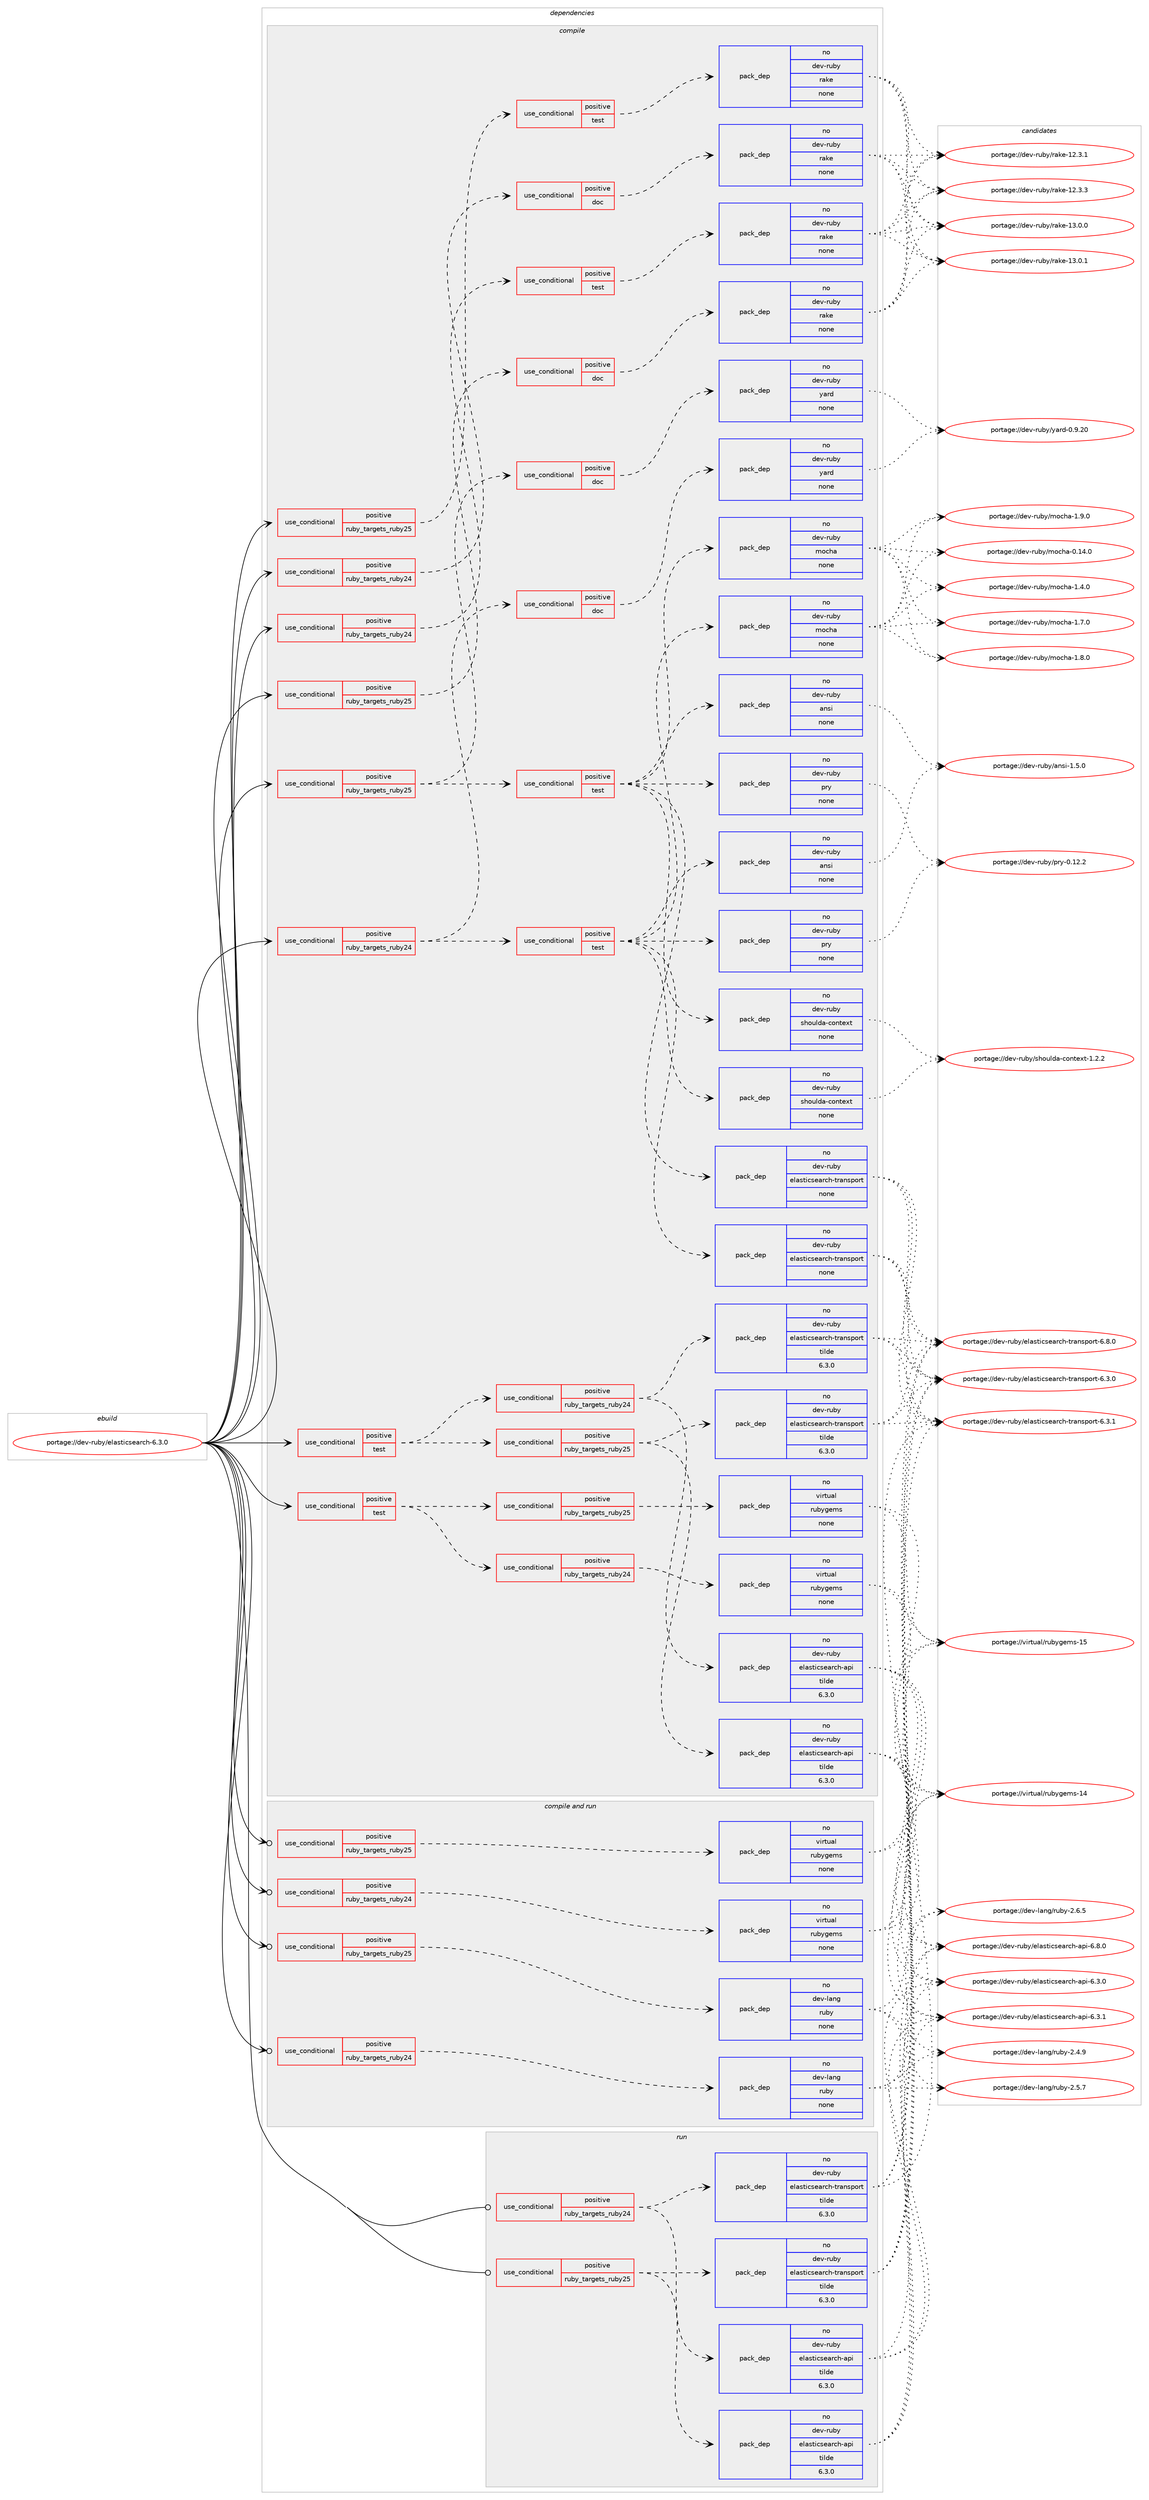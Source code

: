 digraph prolog {

# *************
# Graph options
# *************

newrank=true;
concentrate=true;
compound=true;
graph [rankdir=LR,fontname=Helvetica,fontsize=10,ranksep=1.5];#, ranksep=2.5, nodesep=0.2];
edge  [arrowhead=vee];
node  [fontname=Helvetica,fontsize=10];

# **********
# The ebuild
# **********

subgraph cluster_leftcol {
color=gray;
rank=same;
label=<<i>ebuild</i>>;
id [label="portage://dev-ruby/elasticsearch-6.3.0", color=red, width=4, href="../dev-ruby/elasticsearch-6.3.0.svg"];
}

# ****************
# The dependencies
# ****************

subgraph cluster_midcol {
color=gray;
label=<<i>dependencies</i>>;
subgraph cluster_compile {
fillcolor="#eeeeee";
style=filled;
label=<<i>compile</i>>;
subgraph cond51089 {
dependency218933 [label=<<TABLE BORDER="0" CELLBORDER="1" CELLSPACING="0" CELLPADDING="4"><TR><TD ROWSPAN="3" CELLPADDING="10">use_conditional</TD></TR><TR><TD>positive</TD></TR><TR><TD>ruby_targets_ruby24</TD></TR></TABLE>>, shape=none, color=red];
subgraph cond51090 {
dependency218934 [label=<<TABLE BORDER="0" CELLBORDER="1" CELLSPACING="0" CELLPADDING="4"><TR><TD ROWSPAN="3" CELLPADDING="10">use_conditional</TD></TR><TR><TD>positive</TD></TR><TR><TD>doc</TD></TR></TABLE>>, shape=none, color=red];
subgraph pack164363 {
dependency218935 [label=<<TABLE BORDER="0" CELLBORDER="1" CELLSPACING="0" CELLPADDING="4" WIDTH="220"><TR><TD ROWSPAN="6" CELLPADDING="30">pack_dep</TD></TR><TR><TD WIDTH="110">no</TD></TR><TR><TD>dev-ruby</TD></TR><TR><TD>rake</TD></TR><TR><TD>none</TD></TR><TR><TD></TD></TR></TABLE>>, shape=none, color=blue];
}
dependency218934:e -> dependency218935:w [weight=20,style="dashed",arrowhead="vee"];
}
dependency218933:e -> dependency218934:w [weight=20,style="dashed",arrowhead="vee"];
}
id:e -> dependency218933:w [weight=20,style="solid",arrowhead="vee"];
subgraph cond51091 {
dependency218936 [label=<<TABLE BORDER="0" CELLBORDER="1" CELLSPACING="0" CELLPADDING="4"><TR><TD ROWSPAN="3" CELLPADDING="10">use_conditional</TD></TR><TR><TD>positive</TD></TR><TR><TD>ruby_targets_ruby24</TD></TR></TABLE>>, shape=none, color=red];
subgraph cond51092 {
dependency218937 [label=<<TABLE BORDER="0" CELLBORDER="1" CELLSPACING="0" CELLPADDING="4"><TR><TD ROWSPAN="3" CELLPADDING="10">use_conditional</TD></TR><TR><TD>positive</TD></TR><TR><TD>doc</TD></TR></TABLE>>, shape=none, color=red];
subgraph pack164364 {
dependency218938 [label=<<TABLE BORDER="0" CELLBORDER="1" CELLSPACING="0" CELLPADDING="4" WIDTH="220"><TR><TD ROWSPAN="6" CELLPADDING="30">pack_dep</TD></TR><TR><TD WIDTH="110">no</TD></TR><TR><TD>dev-ruby</TD></TR><TR><TD>yard</TD></TR><TR><TD>none</TD></TR><TR><TD></TD></TR></TABLE>>, shape=none, color=blue];
}
dependency218937:e -> dependency218938:w [weight=20,style="dashed",arrowhead="vee"];
}
dependency218936:e -> dependency218937:w [weight=20,style="dashed",arrowhead="vee"];
subgraph cond51093 {
dependency218939 [label=<<TABLE BORDER="0" CELLBORDER="1" CELLSPACING="0" CELLPADDING="4"><TR><TD ROWSPAN="3" CELLPADDING="10">use_conditional</TD></TR><TR><TD>positive</TD></TR><TR><TD>test</TD></TR></TABLE>>, shape=none, color=red];
subgraph pack164365 {
dependency218940 [label=<<TABLE BORDER="0" CELLBORDER="1" CELLSPACING="0" CELLPADDING="4" WIDTH="220"><TR><TD ROWSPAN="6" CELLPADDING="30">pack_dep</TD></TR><TR><TD WIDTH="110">no</TD></TR><TR><TD>dev-ruby</TD></TR><TR><TD>ansi</TD></TR><TR><TD>none</TD></TR><TR><TD></TD></TR></TABLE>>, shape=none, color=blue];
}
dependency218939:e -> dependency218940:w [weight=20,style="dashed",arrowhead="vee"];
subgraph pack164366 {
dependency218941 [label=<<TABLE BORDER="0" CELLBORDER="1" CELLSPACING="0" CELLPADDING="4" WIDTH="220"><TR><TD ROWSPAN="6" CELLPADDING="30">pack_dep</TD></TR><TR><TD WIDTH="110">no</TD></TR><TR><TD>dev-ruby</TD></TR><TR><TD>elasticsearch-transport</TD></TR><TR><TD>none</TD></TR><TR><TD></TD></TR></TABLE>>, shape=none, color=blue];
}
dependency218939:e -> dependency218941:w [weight=20,style="dashed",arrowhead="vee"];
subgraph pack164367 {
dependency218942 [label=<<TABLE BORDER="0" CELLBORDER="1" CELLSPACING="0" CELLPADDING="4" WIDTH="220"><TR><TD ROWSPAN="6" CELLPADDING="30">pack_dep</TD></TR><TR><TD WIDTH="110">no</TD></TR><TR><TD>dev-ruby</TD></TR><TR><TD>mocha</TD></TR><TR><TD>none</TD></TR><TR><TD></TD></TR></TABLE>>, shape=none, color=blue];
}
dependency218939:e -> dependency218942:w [weight=20,style="dashed",arrowhead="vee"];
subgraph pack164368 {
dependency218943 [label=<<TABLE BORDER="0" CELLBORDER="1" CELLSPACING="0" CELLPADDING="4" WIDTH="220"><TR><TD ROWSPAN="6" CELLPADDING="30">pack_dep</TD></TR><TR><TD WIDTH="110">no</TD></TR><TR><TD>dev-ruby</TD></TR><TR><TD>pry</TD></TR><TR><TD>none</TD></TR><TR><TD></TD></TR></TABLE>>, shape=none, color=blue];
}
dependency218939:e -> dependency218943:w [weight=20,style="dashed",arrowhead="vee"];
subgraph pack164369 {
dependency218944 [label=<<TABLE BORDER="0" CELLBORDER="1" CELLSPACING="0" CELLPADDING="4" WIDTH="220"><TR><TD ROWSPAN="6" CELLPADDING="30">pack_dep</TD></TR><TR><TD WIDTH="110">no</TD></TR><TR><TD>dev-ruby</TD></TR><TR><TD>shoulda-context</TD></TR><TR><TD>none</TD></TR><TR><TD></TD></TR></TABLE>>, shape=none, color=blue];
}
dependency218939:e -> dependency218944:w [weight=20,style="dashed",arrowhead="vee"];
}
dependency218936:e -> dependency218939:w [weight=20,style="dashed",arrowhead="vee"];
}
id:e -> dependency218936:w [weight=20,style="solid",arrowhead="vee"];
subgraph cond51094 {
dependency218945 [label=<<TABLE BORDER="0" CELLBORDER="1" CELLSPACING="0" CELLPADDING="4"><TR><TD ROWSPAN="3" CELLPADDING="10">use_conditional</TD></TR><TR><TD>positive</TD></TR><TR><TD>ruby_targets_ruby24</TD></TR></TABLE>>, shape=none, color=red];
subgraph cond51095 {
dependency218946 [label=<<TABLE BORDER="0" CELLBORDER="1" CELLSPACING="0" CELLPADDING="4"><TR><TD ROWSPAN="3" CELLPADDING="10">use_conditional</TD></TR><TR><TD>positive</TD></TR><TR><TD>test</TD></TR></TABLE>>, shape=none, color=red];
subgraph pack164370 {
dependency218947 [label=<<TABLE BORDER="0" CELLBORDER="1" CELLSPACING="0" CELLPADDING="4" WIDTH="220"><TR><TD ROWSPAN="6" CELLPADDING="30">pack_dep</TD></TR><TR><TD WIDTH="110">no</TD></TR><TR><TD>dev-ruby</TD></TR><TR><TD>rake</TD></TR><TR><TD>none</TD></TR><TR><TD></TD></TR></TABLE>>, shape=none, color=blue];
}
dependency218946:e -> dependency218947:w [weight=20,style="dashed",arrowhead="vee"];
}
dependency218945:e -> dependency218946:w [weight=20,style="dashed",arrowhead="vee"];
}
id:e -> dependency218945:w [weight=20,style="solid",arrowhead="vee"];
subgraph cond51096 {
dependency218948 [label=<<TABLE BORDER="0" CELLBORDER="1" CELLSPACING="0" CELLPADDING="4"><TR><TD ROWSPAN="3" CELLPADDING="10">use_conditional</TD></TR><TR><TD>positive</TD></TR><TR><TD>ruby_targets_ruby25</TD></TR></TABLE>>, shape=none, color=red];
subgraph cond51097 {
dependency218949 [label=<<TABLE BORDER="0" CELLBORDER="1" CELLSPACING="0" CELLPADDING="4"><TR><TD ROWSPAN="3" CELLPADDING="10">use_conditional</TD></TR><TR><TD>positive</TD></TR><TR><TD>doc</TD></TR></TABLE>>, shape=none, color=red];
subgraph pack164371 {
dependency218950 [label=<<TABLE BORDER="0" CELLBORDER="1" CELLSPACING="0" CELLPADDING="4" WIDTH="220"><TR><TD ROWSPAN="6" CELLPADDING="30">pack_dep</TD></TR><TR><TD WIDTH="110">no</TD></TR><TR><TD>dev-ruby</TD></TR><TR><TD>rake</TD></TR><TR><TD>none</TD></TR><TR><TD></TD></TR></TABLE>>, shape=none, color=blue];
}
dependency218949:e -> dependency218950:w [weight=20,style="dashed",arrowhead="vee"];
}
dependency218948:e -> dependency218949:w [weight=20,style="dashed",arrowhead="vee"];
}
id:e -> dependency218948:w [weight=20,style="solid",arrowhead="vee"];
subgraph cond51098 {
dependency218951 [label=<<TABLE BORDER="0" CELLBORDER="1" CELLSPACING="0" CELLPADDING="4"><TR><TD ROWSPAN="3" CELLPADDING="10">use_conditional</TD></TR><TR><TD>positive</TD></TR><TR><TD>ruby_targets_ruby25</TD></TR></TABLE>>, shape=none, color=red];
subgraph cond51099 {
dependency218952 [label=<<TABLE BORDER="0" CELLBORDER="1" CELLSPACING="0" CELLPADDING="4"><TR><TD ROWSPAN="3" CELLPADDING="10">use_conditional</TD></TR><TR><TD>positive</TD></TR><TR><TD>doc</TD></TR></TABLE>>, shape=none, color=red];
subgraph pack164372 {
dependency218953 [label=<<TABLE BORDER="0" CELLBORDER="1" CELLSPACING="0" CELLPADDING="4" WIDTH="220"><TR><TD ROWSPAN="6" CELLPADDING="30">pack_dep</TD></TR><TR><TD WIDTH="110">no</TD></TR><TR><TD>dev-ruby</TD></TR><TR><TD>yard</TD></TR><TR><TD>none</TD></TR><TR><TD></TD></TR></TABLE>>, shape=none, color=blue];
}
dependency218952:e -> dependency218953:w [weight=20,style="dashed",arrowhead="vee"];
}
dependency218951:e -> dependency218952:w [weight=20,style="dashed",arrowhead="vee"];
subgraph cond51100 {
dependency218954 [label=<<TABLE BORDER="0" CELLBORDER="1" CELLSPACING="0" CELLPADDING="4"><TR><TD ROWSPAN="3" CELLPADDING="10">use_conditional</TD></TR><TR><TD>positive</TD></TR><TR><TD>test</TD></TR></TABLE>>, shape=none, color=red];
subgraph pack164373 {
dependency218955 [label=<<TABLE BORDER="0" CELLBORDER="1" CELLSPACING="0" CELLPADDING="4" WIDTH="220"><TR><TD ROWSPAN="6" CELLPADDING="30">pack_dep</TD></TR><TR><TD WIDTH="110">no</TD></TR><TR><TD>dev-ruby</TD></TR><TR><TD>ansi</TD></TR><TR><TD>none</TD></TR><TR><TD></TD></TR></TABLE>>, shape=none, color=blue];
}
dependency218954:e -> dependency218955:w [weight=20,style="dashed",arrowhead="vee"];
subgraph pack164374 {
dependency218956 [label=<<TABLE BORDER="0" CELLBORDER="1" CELLSPACING="0" CELLPADDING="4" WIDTH="220"><TR><TD ROWSPAN="6" CELLPADDING="30">pack_dep</TD></TR><TR><TD WIDTH="110">no</TD></TR><TR><TD>dev-ruby</TD></TR><TR><TD>elasticsearch-transport</TD></TR><TR><TD>none</TD></TR><TR><TD></TD></TR></TABLE>>, shape=none, color=blue];
}
dependency218954:e -> dependency218956:w [weight=20,style="dashed",arrowhead="vee"];
subgraph pack164375 {
dependency218957 [label=<<TABLE BORDER="0" CELLBORDER="1" CELLSPACING="0" CELLPADDING="4" WIDTH="220"><TR><TD ROWSPAN="6" CELLPADDING="30">pack_dep</TD></TR><TR><TD WIDTH="110">no</TD></TR><TR><TD>dev-ruby</TD></TR><TR><TD>mocha</TD></TR><TR><TD>none</TD></TR><TR><TD></TD></TR></TABLE>>, shape=none, color=blue];
}
dependency218954:e -> dependency218957:w [weight=20,style="dashed",arrowhead="vee"];
subgraph pack164376 {
dependency218958 [label=<<TABLE BORDER="0" CELLBORDER="1" CELLSPACING="0" CELLPADDING="4" WIDTH="220"><TR><TD ROWSPAN="6" CELLPADDING="30">pack_dep</TD></TR><TR><TD WIDTH="110">no</TD></TR><TR><TD>dev-ruby</TD></TR><TR><TD>pry</TD></TR><TR><TD>none</TD></TR><TR><TD></TD></TR></TABLE>>, shape=none, color=blue];
}
dependency218954:e -> dependency218958:w [weight=20,style="dashed",arrowhead="vee"];
subgraph pack164377 {
dependency218959 [label=<<TABLE BORDER="0" CELLBORDER="1" CELLSPACING="0" CELLPADDING="4" WIDTH="220"><TR><TD ROWSPAN="6" CELLPADDING="30">pack_dep</TD></TR><TR><TD WIDTH="110">no</TD></TR><TR><TD>dev-ruby</TD></TR><TR><TD>shoulda-context</TD></TR><TR><TD>none</TD></TR><TR><TD></TD></TR></TABLE>>, shape=none, color=blue];
}
dependency218954:e -> dependency218959:w [weight=20,style="dashed",arrowhead="vee"];
}
dependency218951:e -> dependency218954:w [weight=20,style="dashed",arrowhead="vee"];
}
id:e -> dependency218951:w [weight=20,style="solid",arrowhead="vee"];
subgraph cond51101 {
dependency218960 [label=<<TABLE BORDER="0" CELLBORDER="1" CELLSPACING="0" CELLPADDING="4"><TR><TD ROWSPAN="3" CELLPADDING="10">use_conditional</TD></TR><TR><TD>positive</TD></TR><TR><TD>ruby_targets_ruby25</TD></TR></TABLE>>, shape=none, color=red];
subgraph cond51102 {
dependency218961 [label=<<TABLE BORDER="0" CELLBORDER="1" CELLSPACING="0" CELLPADDING="4"><TR><TD ROWSPAN="3" CELLPADDING="10">use_conditional</TD></TR><TR><TD>positive</TD></TR><TR><TD>test</TD></TR></TABLE>>, shape=none, color=red];
subgraph pack164378 {
dependency218962 [label=<<TABLE BORDER="0" CELLBORDER="1" CELLSPACING="0" CELLPADDING="4" WIDTH="220"><TR><TD ROWSPAN="6" CELLPADDING="30">pack_dep</TD></TR><TR><TD WIDTH="110">no</TD></TR><TR><TD>dev-ruby</TD></TR><TR><TD>rake</TD></TR><TR><TD>none</TD></TR><TR><TD></TD></TR></TABLE>>, shape=none, color=blue];
}
dependency218961:e -> dependency218962:w [weight=20,style="dashed",arrowhead="vee"];
}
dependency218960:e -> dependency218961:w [weight=20,style="dashed",arrowhead="vee"];
}
id:e -> dependency218960:w [weight=20,style="solid",arrowhead="vee"];
subgraph cond51103 {
dependency218963 [label=<<TABLE BORDER="0" CELLBORDER="1" CELLSPACING="0" CELLPADDING="4"><TR><TD ROWSPAN="3" CELLPADDING="10">use_conditional</TD></TR><TR><TD>positive</TD></TR><TR><TD>test</TD></TR></TABLE>>, shape=none, color=red];
subgraph cond51104 {
dependency218964 [label=<<TABLE BORDER="0" CELLBORDER="1" CELLSPACING="0" CELLPADDING="4"><TR><TD ROWSPAN="3" CELLPADDING="10">use_conditional</TD></TR><TR><TD>positive</TD></TR><TR><TD>ruby_targets_ruby24</TD></TR></TABLE>>, shape=none, color=red];
subgraph pack164379 {
dependency218965 [label=<<TABLE BORDER="0" CELLBORDER="1" CELLSPACING="0" CELLPADDING="4" WIDTH="220"><TR><TD ROWSPAN="6" CELLPADDING="30">pack_dep</TD></TR><TR><TD WIDTH="110">no</TD></TR><TR><TD>dev-ruby</TD></TR><TR><TD>elasticsearch-api</TD></TR><TR><TD>tilde</TD></TR><TR><TD>6.3.0</TD></TR></TABLE>>, shape=none, color=blue];
}
dependency218964:e -> dependency218965:w [weight=20,style="dashed",arrowhead="vee"];
subgraph pack164380 {
dependency218966 [label=<<TABLE BORDER="0" CELLBORDER="1" CELLSPACING="0" CELLPADDING="4" WIDTH="220"><TR><TD ROWSPAN="6" CELLPADDING="30">pack_dep</TD></TR><TR><TD WIDTH="110">no</TD></TR><TR><TD>dev-ruby</TD></TR><TR><TD>elasticsearch-transport</TD></TR><TR><TD>tilde</TD></TR><TR><TD>6.3.0</TD></TR></TABLE>>, shape=none, color=blue];
}
dependency218964:e -> dependency218966:w [weight=20,style="dashed",arrowhead="vee"];
}
dependency218963:e -> dependency218964:w [weight=20,style="dashed",arrowhead="vee"];
subgraph cond51105 {
dependency218967 [label=<<TABLE BORDER="0" CELLBORDER="1" CELLSPACING="0" CELLPADDING="4"><TR><TD ROWSPAN="3" CELLPADDING="10">use_conditional</TD></TR><TR><TD>positive</TD></TR><TR><TD>ruby_targets_ruby25</TD></TR></TABLE>>, shape=none, color=red];
subgraph pack164381 {
dependency218968 [label=<<TABLE BORDER="0" CELLBORDER="1" CELLSPACING="0" CELLPADDING="4" WIDTH="220"><TR><TD ROWSPAN="6" CELLPADDING="30">pack_dep</TD></TR><TR><TD WIDTH="110">no</TD></TR><TR><TD>dev-ruby</TD></TR><TR><TD>elasticsearch-api</TD></TR><TR><TD>tilde</TD></TR><TR><TD>6.3.0</TD></TR></TABLE>>, shape=none, color=blue];
}
dependency218967:e -> dependency218968:w [weight=20,style="dashed",arrowhead="vee"];
subgraph pack164382 {
dependency218969 [label=<<TABLE BORDER="0" CELLBORDER="1" CELLSPACING="0" CELLPADDING="4" WIDTH="220"><TR><TD ROWSPAN="6" CELLPADDING="30">pack_dep</TD></TR><TR><TD WIDTH="110">no</TD></TR><TR><TD>dev-ruby</TD></TR><TR><TD>elasticsearch-transport</TD></TR><TR><TD>tilde</TD></TR><TR><TD>6.3.0</TD></TR></TABLE>>, shape=none, color=blue];
}
dependency218967:e -> dependency218969:w [weight=20,style="dashed",arrowhead="vee"];
}
dependency218963:e -> dependency218967:w [weight=20,style="dashed",arrowhead="vee"];
}
id:e -> dependency218963:w [weight=20,style="solid",arrowhead="vee"];
subgraph cond51106 {
dependency218970 [label=<<TABLE BORDER="0" CELLBORDER="1" CELLSPACING="0" CELLPADDING="4"><TR><TD ROWSPAN="3" CELLPADDING="10">use_conditional</TD></TR><TR><TD>positive</TD></TR><TR><TD>test</TD></TR></TABLE>>, shape=none, color=red];
subgraph cond51107 {
dependency218971 [label=<<TABLE BORDER="0" CELLBORDER="1" CELLSPACING="0" CELLPADDING="4"><TR><TD ROWSPAN="3" CELLPADDING="10">use_conditional</TD></TR><TR><TD>positive</TD></TR><TR><TD>ruby_targets_ruby24</TD></TR></TABLE>>, shape=none, color=red];
subgraph pack164383 {
dependency218972 [label=<<TABLE BORDER="0" CELLBORDER="1" CELLSPACING="0" CELLPADDING="4" WIDTH="220"><TR><TD ROWSPAN="6" CELLPADDING="30">pack_dep</TD></TR><TR><TD WIDTH="110">no</TD></TR><TR><TD>virtual</TD></TR><TR><TD>rubygems</TD></TR><TR><TD>none</TD></TR><TR><TD></TD></TR></TABLE>>, shape=none, color=blue];
}
dependency218971:e -> dependency218972:w [weight=20,style="dashed",arrowhead="vee"];
}
dependency218970:e -> dependency218971:w [weight=20,style="dashed",arrowhead="vee"];
subgraph cond51108 {
dependency218973 [label=<<TABLE BORDER="0" CELLBORDER="1" CELLSPACING="0" CELLPADDING="4"><TR><TD ROWSPAN="3" CELLPADDING="10">use_conditional</TD></TR><TR><TD>positive</TD></TR><TR><TD>ruby_targets_ruby25</TD></TR></TABLE>>, shape=none, color=red];
subgraph pack164384 {
dependency218974 [label=<<TABLE BORDER="0" CELLBORDER="1" CELLSPACING="0" CELLPADDING="4" WIDTH="220"><TR><TD ROWSPAN="6" CELLPADDING="30">pack_dep</TD></TR><TR><TD WIDTH="110">no</TD></TR><TR><TD>virtual</TD></TR><TR><TD>rubygems</TD></TR><TR><TD>none</TD></TR><TR><TD></TD></TR></TABLE>>, shape=none, color=blue];
}
dependency218973:e -> dependency218974:w [weight=20,style="dashed",arrowhead="vee"];
}
dependency218970:e -> dependency218973:w [weight=20,style="dashed",arrowhead="vee"];
}
id:e -> dependency218970:w [weight=20,style="solid",arrowhead="vee"];
}
subgraph cluster_compileandrun {
fillcolor="#eeeeee";
style=filled;
label=<<i>compile and run</i>>;
subgraph cond51109 {
dependency218975 [label=<<TABLE BORDER="0" CELLBORDER="1" CELLSPACING="0" CELLPADDING="4"><TR><TD ROWSPAN="3" CELLPADDING="10">use_conditional</TD></TR><TR><TD>positive</TD></TR><TR><TD>ruby_targets_ruby24</TD></TR></TABLE>>, shape=none, color=red];
subgraph pack164385 {
dependency218976 [label=<<TABLE BORDER="0" CELLBORDER="1" CELLSPACING="0" CELLPADDING="4" WIDTH="220"><TR><TD ROWSPAN="6" CELLPADDING="30">pack_dep</TD></TR><TR><TD WIDTH="110">no</TD></TR><TR><TD>dev-lang</TD></TR><TR><TD>ruby</TD></TR><TR><TD>none</TD></TR><TR><TD></TD></TR></TABLE>>, shape=none, color=blue];
}
dependency218975:e -> dependency218976:w [weight=20,style="dashed",arrowhead="vee"];
}
id:e -> dependency218975:w [weight=20,style="solid",arrowhead="odotvee"];
subgraph cond51110 {
dependency218977 [label=<<TABLE BORDER="0" CELLBORDER="1" CELLSPACING="0" CELLPADDING="4"><TR><TD ROWSPAN="3" CELLPADDING="10">use_conditional</TD></TR><TR><TD>positive</TD></TR><TR><TD>ruby_targets_ruby24</TD></TR></TABLE>>, shape=none, color=red];
subgraph pack164386 {
dependency218978 [label=<<TABLE BORDER="0" CELLBORDER="1" CELLSPACING="0" CELLPADDING="4" WIDTH="220"><TR><TD ROWSPAN="6" CELLPADDING="30">pack_dep</TD></TR><TR><TD WIDTH="110">no</TD></TR><TR><TD>virtual</TD></TR><TR><TD>rubygems</TD></TR><TR><TD>none</TD></TR><TR><TD></TD></TR></TABLE>>, shape=none, color=blue];
}
dependency218977:e -> dependency218978:w [weight=20,style="dashed",arrowhead="vee"];
}
id:e -> dependency218977:w [weight=20,style="solid",arrowhead="odotvee"];
subgraph cond51111 {
dependency218979 [label=<<TABLE BORDER="0" CELLBORDER="1" CELLSPACING="0" CELLPADDING="4"><TR><TD ROWSPAN="3" CELLPADDING="10">use_conditional</TD></TR><TR><TD>positive</TD></TR><TR><TD>ruby_targets_ruby25</TD></TR></TABLE>>, shape=none, color=red];
subgraph pack164387 {
dependency218980 [label=<<TABLE BORDER="0" CELLBORDER="1" CELLSPACING="0" CELLPADDING="4" WIDTH="220"><TR><TD ROWSPAN="6" CELLPADDING="30">pack_dep</TD></TR><TR><TD WIDTH="110">no</TD></TR><TR><TD>dev-lang</TD></TR><TR><TD>ruby</TD></TR><TR><TD>none</TD></TR><TR><TD></TD></TR></TABLE>>, shape=none, color=blue];
}
dependency218979:e -> dependency218980:w [weight=20,style="dashed",arrowhead="vee"];
}
id:e -> dependency218979:w [weight=20,style="solid",arrowhead="odotvee"];
subgraph cond51112 {
dependency218981 [label=<<TABLE BORDER="0" CELLBORDER="1" CELLSPACING="0" CELLPADDING="4"><TR><TD ROWSPAN="3" CELLPADDING="10">use_conditional</TD></TR><TR><TD>positive</TD></TR><TR><TD>ruby_targets_ruby25</TD></TR></TABLE>>, shape=none, color=red];
subgraph pack164388 {
dependency218982 [label=<<TABLE BORDER="0" CELLBORDER="1" CELLSPACING="0" CELLPADDING="4" WIDTH="220"><TR><TD ROWSPAN="6" CELLPADDING="30">pack_dep</TD></TR><TR><TD WIDTH="110">no</TD></TR><TR><TD>virtual</TD></TR><TR><TD>rubygems</TD></TR><TR><TD>none</TD></TR><TR><TD></TD></TR></TABLE>>, shape=none, color=blue];
}
dependency218981:e -> dependency218982:w [weight=20,style="dashed",arrowhead="vee"];
}
id:e -> dependency218981:w [weight=20,style="solid",arrowhead="odotvee"];
}
subgraph cluster_run {
fillcolor="#eeeeee";
style=filled;
label=<<i>run</i>>;
subgraph cond51113 {
dependency218983 [label=<<TABLE BORDER="0" CELLBORDER="1" CELLSPACING="0" CELLPADDING="4"><TR><TD ROWSPAN="3" CELLPADDING="10">use_conditional</TD></TR><TR><TD>positive</TD></TR><TR><TD>ruby_targets_ruby24</TD></TR></TABLE>>, shape=none, color=red];
subgraph pack164389 {
dependency218984 [label=<<TABLE BORDER="0" CELLBORDER="1" CELLSPACING="0" CELLPADDING="4" WIDTH="220"><TR><TD ROWSPAN="6" CELLPADDING="30">pack_dep</TD></TR><TR><TD WIDTH="110">no</TD></TR><TR><TD>dev-ruby</TD></TR><TR><TD>elasticsearch-api</TD></TR><TR><TD>tilde</TD></TR><TR><TD>6.3.0</TD></TR></TABLE>>, shape=none, color=blue];
}
dependency218983:e -> dependency218984:w [weight=20,style="dashed",arrowhead="vee"];
subgraph pack164390 {
dependency218985 [label=<<TABLE BORDER="0" CELLBORDER="1" CELLSPACING="0" CELLPADDING="4" WIDTH="220"><TR><TD ROWSPAN="6" CELLPADDING="30">pack_dep</TD></TR><TR><TD WIDTH="110">no</TD></TR><TR><TD>dev-ruby</TD></TR><TR><TD>elasticsearch-transport</TD></TR><TR><TD>tilde</TD></TR><TR><TD>6.3.0</TD></TR></TABLE>>, shape=none, color=blue];
}
dependency218983:e -> dependency218985:w [weight=20,style="dashed",arrowhead="vee"];
}
id:e -> dependency218983:w [weight=20,style="solid",arrowhead="odot"];
subgraph cond51114 {
dependency218986 [label=<<TABLE BORDER="0" CELLBORDER="1" CELLSPACING="0" CELLPADDING="4"><TR><TD ROWSPAN="3" CELLPADDING="10">use_conditional</TD></TR><TR><TD>positive</TD></TR><TR><TD>ruby_targets_ruby25</TD></TR></TABLE>>, shape=none, color=red];
subgraph pack164391 {
dependency218987 [label=<<TABLE BORDER="0" CELLBORDER="1" CELLSPACING="0" CELLPADDING="4" WIDTH="220"><TR><TD ROWSPAN="6" CELLPADDING="30">pack_dep</TD></TR><TR><TD WIDTH="110">no</TD></TR><TR><TD>dev-ruby</TD></TR><TR><TD>elasticsearch-api</TD></TR><TR><TD>tilde</TD></TR><TR><TD>6.3.0</TD></TR></TABLE>>, shape=none, color=blue];
}
dependency218986:e -> dependency218987:w [weight=20,style="dashed",arrowhead="vee"];
subgraph pack164392 {
dependency218988 [label=<<TABLE BORDER="0" CELLBORDER="1" CELLSPACING="0" CELLPADDING="4" WIDTH="220"><TR><TD ROWSPAN="6" CELLPADDING="30">pack_dep</TD></TR><TR><TD WIDTH="110">no</TD></TR><TR><TD>dev-ruby</TD></TR><TR><TD>elasticsearch-transport</TD></TR><TR><TD>tilde</TD></TR><TR><TD>6.3.0</TD></TR></TABLE>>, shape=none, color=blue];
}
dependency218986:e -> dependency218988:w [weight=20,style="dashed",arrowhead="vee"];
}
id:e -> dependency218986:w [weight=20,style="solid",arrowhead="odot"];
}
}

# **************
# The candidates
# **************

subgraph cluster_choices {
rank=same;
color=gray;
label=<<i>candidates</i>>;

subgraph choice164363 {
color=black;
nodesep=1;
choiceportage1001011184511411798121471149710710145495046514649 [label="portage://dev-ruby/rake-12.3.1", color=red, width=4,href="../dev-ruby/rake-12.3.1.svg"];
choiceportage1001011184511411798121471149710710145495046514651 [label="portage://dev-ruby/rake-12.3.3", color=red, width=4,href="../dev-ruby/rake-12.3.3.svg"];
choiceportage1001011184511411798121471149710710145495146484648 [label="portage://dev-ruby/rake-13.0.0", color=red, width=4,href="../dev-ruby/rake-13.0.0.svg"];
choiceportage1001011184511411798121471149710710145495146484649 [label="portage://dev-ruby/rake-13.0.1", color=red, width=4,href="../dev-ruby/rake-13.0.1.svg"];
dependency218935:e -> choiceportage1001011184511411798121471149710710145495046514649:w [style=dotted,weight="100"];
dependency218935:e -> choiceportage1001011184511411798121471149710710145495046514651:w [style=dotted,weight="100"];
dependency218935:e -> choiceportage1001011184511411798121471149710710145495146484648:w [style=dotted,weight="100"];
dependency218935:e -> choiceportage1001011184511411798121471149710710145495146484649:w [style=dotted,weight="100"];
}
subgraph choice164364 {
color=black;
nodesep=1;
choiceportage1001011184511411798121471219711410045484657465048 [label="portage://dev-ruby/yard-0.9.20", color=red, width=4,href="../dev-ruby/yard-0.9.20.svg"];
dependency218938:e -> choiceportage1001011184511411798121471219711410045484657465048:w [style=dotted,weight="100"];
}
subgraph choice164365 {
color=black;
nodesep=1;
choiceportage10010111845114117981214797110115105454946534648 [label="portage://dev-ruby/ansi-1.5.0", color=red, width=4,href="../dev-ruby/ansi-1.5.0.svg"];
dependency218940:e -> choiceportage10010111845114117981214797110115105454946534648:w [style=dotted,weight="100"];
}
subgraph choice164366 {
color=black;
nodesep=1;
choiceportage100101118451141179812147101108971151161059911510197114991044511611497110115112111114116455446514648 [label="portage://dev-ruby/elasticsearch-transport-6.3.0", color=red, width=4,href="../dev-ruby/elasticsearch-transport-6.3.0.svg"];
choiceportage100101118451141179812147101108971151161059911510197114991044511611497110115112111114116455446514649 [label="portage://dev-ruby/elasticsearch-transport-6.3.1", color=red, width=4,href="../dev-ruby/elasticsearch-transport-6.3.1.svg"];
choiceportage100101118451141179812147101108971151161059911510197114991044511611497110115112111114116455446564648 [label="portage://dev-ruby/elasticsearch-transport-6.8.0", color=red, width=4,href="../dev-ruby/elasticsearch-transport-6.8.0.svg"];
dependency218941:e -> choiceportage100101118451141179812147101108971151161059911510197114991044511611497110115112111114116455446514648:w [style=dotted,weight="100"];
dependency218941:e -> choiceportage100101118451141179812147101108971151161059911510197114991044511611497110115112111114116455446514649:w [style=dotted,weight="100"];
dependency218941:e -> choiceportage100101118451141179812147101108971151161059911510197114991044511611497110115112111114116455446564648:w [style=dotted,weight="100"];
}
subgraph choice164367 {
color=black;
nodesep=1;
choiceportage100101118451141179812147109111991049745484649524648 [label="portage://dev-ruby/mocha-0.14.0", color=red, width=4,href="../dev-ruby/mocha-0.14.0.svg"];
choiceportage1001011184511411798121471091119910497454946524648 [label="portage://dev-ruby/mocha-1.4.0", color=red, width=4,href="../dev-ruby/mocha-1.4.0.svg"];
choiceportage1001011184511411798121471091119910497454946554648 [label="portage://dev-ruby/mocha-1.7.0", color=red, width=4,href="../dev-ruby/mocha-1.7.0.svg"];
choiceportage1001011184511411798121471091119910497454946564648 [label="portage://dev-ruby/mocha-1.8.0", color=red, width=4,href="../dev-ruby/mocha-1.8.0.svg"];
choiceportage1001011184511411798121471091119910497454946574648 [label="portage://dev-ruby/mocha-1.9.0", color=red, width=4,href="../dev-ruby/mocha-1.9.0.svg"];
dependency218942:e -> choiceportage100101118451141179812147109111991049745484649524648:w [style=dotted,weight="100"];
dependency218942:e -> choiceportage1001011184511411798121471091119910497454946524648:w [style=dotted,weight="100"];
dependency218942:e -> choiceportage1001011184511411798121471091119910497454946554648:w [style=dotted,weight="100"];
dependency218942:e -> choiceportage1001011184511411798121471091119910497454946564648:w [style=dotted,weight="100"];
dependency218942:e -> choiceportage1001011184511411798121471091119910497454946574648:w [style=dotted,weight="100"];
}
subgraph choice164368 {
color=black;
nodesep=1;
choiceportage10010111845114117981214711211412145484649504650 [label="portage://dev-ruby/pry-0.12.2", color=red, width=4,href="../dev-ruby/pry-0.12.2.svg"];
dependency218943:e -> choiceportage10010111845114117981214711211412145484649504650:w [style=dotted,weight="100"];
}
subgraph choice164369 {
color=black;
nodesep=1;
choiceportage100101118451141179812147115104111117108100974599111110116101120116454946504650 [label="portage://dev-ruby/shoulda-context-1.2.2", color=red, width=4,href="../dev-ruby/shoulda-context-1.2.2.svg"];
dependency218944:e -> choiceportage100101118451141179812147115104111117108100974599111110116101120116454946504650:w [style=dotted,weight="100"];
}
subgraph choice164370 {
color=black;
nodesep=1;
choiceportage1001011184511411798121471149710710145495046514649 [label="portage://dev-ruby/rake-12.3.1", color=red, width=4,href="../dev-ruby/rake-12.3.1.svg"];
choiceportage1001011184511411798121471149710710145495046514651 [label="portage://dev-ruby/rake-12.3.3", color=red, width=4,href="../dev-ruby/rake-12.3.3.svg"];
choiceportage1001011184511411798121471149710710145495146484648 [label="portage://dev-ruby/rake-13.0.0", color=red, width=4,href="../dev-ruby/rake-13.0.0.svg"];
choiceportage1001011184511411798121471149710710145495146484649 [label="portage://dev-ruby/rake-13.0.1", color=red, width=4,href="../dev-ruby/rake-13.0.1.svg"];
dependency218947:e -> choiceportage1001011184511411798121471149710710145495046514649:w [style=dotted,weight="100"];
dependency218947:e -> choiceportage1001011184511411798121471149710710145495046514651:w [style=dotted,weight="100"];
dependency218947:e -> choiceportage1001011184511411798121471149710710145495146484648:w [style=dotted,weight="100"];
dependency218947:e -> choiceportage1001011184511411798121471149710710145495146484649:w [style=dotted,weight="100"];
}
subgraph choice164371 {
color=black;
nodesep=1;
choiceportage1001011184511411798121471149710710145495046514649 [label="portage://dev-ruby/rake-12.3.1", color=red, width=4,href="../dev-ruby/rake-12.3.1.svg"];
choiceportage1001011184511411798121471149710710145495046514651 [label="portage://dev-ruby/rake-12.3.3", color=red, width=4,href="../dev-ruby/rake-12.3.3.svg"];
choiceportage1001011184511411798121471149710710145495146484648 [label="portage://dev-ruby/rake-13.0.0", color=red, width=4,href="../dev-ruby/rake-13.0.0.svg"];
choiceportage1001011184511411798121471149710710145495146484649 [label="portage://dev-ruby/rake-13.0.1", color=red, width=4,href="../dev-ruby/rake-13.0.1.svg"];
dependency218950:e -> choiceportage1001011184511411798121471149710710145495046514649:w [style=dotted,weight="100"];
dependency218950:e -> choiceportage1001011184511411798121471149710710145495046514651:w [style=dotted,weight="100"];
dependency218950:e -> choiceportage1001011184511411798121471149710710145495146484648:w [style=dotted,weight="100"];
dependency218950:e -> choiceportage1001011184511411798121471149710710145495146484649:w [style=dotted,weight="100"];
}
subgraph choice164372 {
color=black;
nodesep=1;
choiceportage1001011184511411798121471219711410045484657465048 [label="portage://dev-ruby/yard-0.9.20", color=red, width=4,href="../dev-ruby/yard-0.9.20.svg"];
dependency218953:e -> choiceportage1001011184511411798121471219711410045484657465048:w [style=dotted,weight="100"];
}
subgraph choice164373 {
color=black;
nodesep=1;
choiceportage10010111845114117981214797110115105454946534648 [label="portage://dev-ruby/ansi-1.5.0", color=red, width=4,href="../dev-ruby/ansi-1.5.0.svg"];
dependency218955:e -> choiceportage10010111845114117981214797110115105454946534648:w [style=dotted,weight="100"];
}
subgraph choice164374 {
color=black;
nodesep=1;
choiceportage100101118451141179812147101108971151161059911510197114991044511611497110115112111114116455446514648 [label="portage://dev-ruby/elasticsearch-transport-6.3.0", color=red, width=4,href="../dev-ruby/elasticsearch-transport-6.3.0.svg"];
choiceportage100101118451141179812147101108971151161059911510197114991044511611497110115112111114116455446514649 [label="portage://dev-ruby/elasticsearch-transport-6.3.1", color=red, width=4,href="../dev-ruby/elasticsearch-transport-6.3.1.svg"];
choiceportage100101118451141179812147101108971151161059911510197114991044511611497110115112111114116455446564648 [label="portage://dev-ruby/elasticsearch-transport-6.8.0", color=red, width=4,href="../dev-ruby/elasticsearch-transport-6.8.0.svg"];
dependency218956:e -> choiceportage100101118451141179812147101108971151161059911510197114991044511611497110115112111114116455446514648:w [style=dotted,weight="100"];
dependency218956:e -> choiceportage100101118451141179812147101108971151161059911510197114991044511611497110115112111114116455446514649:w [style=dotted,weight="100"];
dependency218956:e -> choiceportage100101118451141179812147101108971151161059911510197114991044511611497110115112111114116455446564648:w [style=dotted,weight="100"];
}
subgraph choice164375 {
color=black;
nodesep=1;
choiceportage100101118451141179812147109111991049745484649524648 [label="portage://dev-ruby/mocha-0.14.0", color=red, width=4,href="../dev-ruby/mocha-0.14.0.svg"];
choiceportage1001011184511411798121471091119910497454946524648 [label="portage://dev-ruby/mocha-1.4.0", color=red, width=4,href="../dev-ruby/mocha-1.4.0.svg"];
choiceportage1001011184511411798121471091119910497454946554648 [label="portage://dev-ruby/mocha-1.7.0", color=red, width=4,href="../dev-ruby/mocha-1.7.0.svg"];
choiceportage1001011184511411798121471091119910497454946564648 [label="portage://dev-ruby/mocha-1.8.0", color=red, width=4,href="../dev-ruby/mocha-1.8.0.svg"];
choiceportage1001011184511411798121471091119910497454946574648 [label="portage://dev-ruby/mocha-1.9.0", color=red, width=4,href="../dev-ruby/mocha-1.9.0.svg"];
dependency218957:e -> choiceportage100101118451141179812147109111991049745484649524648:w [style=dotted,weight="100"];
dependency218957:e -> choiceportage1001011184511411798121471091119910497454946524648:w [style=dotted,weight="100"];
dependency218957:e -> choiceportage1001011184511411798121471091119910497454946554648:w [style=dotted,weight="100"];
dependency218957:e -> choiceportage1001011184511411798121471091119910497454946564648:w [style=dotted,weight="100"];
dependency218957:e -> choiceportage1001011184511411798121471091119910497454946574648:w [style=dotted,weight="100"];
}
subgraph choice164376 {
color=black;
nodesep=1;
choiceportage10010111845114117981214711211412145484649504650 [label="portage://dev-ruby/pry-0.12.2", color=red, width=4,href="../dev-ruby/pry-0.12.2.svg"];
dependency218958:e -> choiceportage10010111845114117981214711211412145484649504650:w [style=dotted,weight="100"];
}
subgraph choice164377 {
color=black;
nodesep=1;
choiceportage100101118451141179812147115104111117108100974599111110116101120116454946504650 [label="portage://dev-ruby/shoulda-context-1.2.2", color=red, width=4,href="../dev-ruby/shoulda-context-1.2.2.svg"];
dependency218959:e -> choiceportage100101118451141179812147115104111117108100974599111110116101120116454946504650:w [style=dotted,weight="100"];
}
subgraph choice164378 {
color=black;
nodesep=1;
choiceportage1001011184511411798121471149710710145495046514649 [label="portage://dev-ruby/rake-12.3.1", color=red, width=4,href="../dev-ruby/rake-12.3.1.svg"];
choiceportage1001011184511411798121471149710710145495046514651 [label="portage://dev-ruby/rake-12.3.3", color=red, width=4,href="../dev-ruby/rake-12.3.3.svg"];
choiceportage1001011184511411798121471149710710145495146484648 [label="portage://dev-ruby/rake-13.0.0", color=red, width=4,href="../dev-ruby/rake-13.0.0.svg"];
choiceportage1001011184511411798121471149710710145495146484649 [label="portage://dev-ruby/rake-13.0.1", color=red, width=4,href="../dev-ruby/rake-13.0.1.svg"];
dependency218962:e -> choiceportage1001011184511411798121471149710710145495046514649:w [style=dotted,weight="100"];
dependency218962:e -> choiceportage1001011184511411798121471149710710145495046514651:w [style=dotted,weight="100"];
dependency218962:e -> choiceportage1001011184511411798121471149710710145495146484648:w [style=dotted,weight="100"];
dependency218962:e -> choiceportage1001011184511411798121471149710710145495146484649:w [style=dotted,weight="100"];
}
subgraph choice164379 {
color=black;
nodesep=1;
choiceportage100101118451141179812147101108971151161059911510197114991044597112105455446514648 [label="portage://dev-ruby/elasticsearch-api-6.3.0", color=red, width=4,href="../dev-ruby/elasticsearch-api-6.3.0.svg"];
choiceportage100101118451141179812147101108971151161059911510197114991044597112105455446514649 [label="portage://dev-ruby/elasticsearch-api-6.3.1", color=red, width=4,href="../dev-ruby/elasticsearch-api-6.3.1.svg"];
choiceportage100101118451141179812147101108971151161059911510197114991044597112105455446564648 [label="portage://dev-ruby/elasticsearch-api-6.8.0", color=red, width=4,href="../dev-ruby/elasticsearch-api-6.8.0.svg"];
dependency218965:e -> choiceportage100101118451141179812147101108971151161059911510197114991044597112105455446514648:w [style=dotted,weight="100"];
dependency218965:e -> choiceportage100101118451141179812147101108971151161059911510197114991044597112105455446514649:w [style=dotted,weight="100"];
dependency218965:e -> choiceportage100101118451141179812147101108971151161059911510197114991044597112105455446564648:w [style=dotted,weight="100"];
}
subgraph choice164380 {
color=black;
nodesep=1;
choiceportage100101118451141179812147101108971151161059911510197114991044511611497110115112111114116455446514648 [label="portage://dev-ruby/elasticsearch-transport-6.3.0", color=red, width=4,href="../dev-ruby/elasticsearch-transport-6.3.0.svg"];
choiceportage100101118451141179812147101108971151161059911510197114991044511611497110115112111114116455446514649 [label="portage://dev-ruby/elasticsearch-transport-6.3.1", color=red, width=4,href="../dev-ruby/elasticsearch-transport-6.3.1.svg"];
choiceportage100101118451141179812147101108971151161059911510197114991044511611497110115112111114116455446564648 [label="portage://dev-ruby/elasticsearch-transport-6.8.0", color=red, width=4,href="../dev-ruby/elasticsearch-transport-6.8.0.svg"];
dependency218966:e -> choiceportage100101118451141179812147101108971151161059911510197114991044511611497110115112111114116455446514648:w [style=dotted,weight="100"];
dependency218966:e -> choiceportage100101118451141179812147101108971151161059911510197114991044511611497110115112111114116455446514649:w [style=dotted,weight="100"];
dependency218966:e -> choiceportage100101118451141179812147101108971151161059911510197114991044511611497110115112111114116455446564648:w [style=dotted,weight="100"];
}
subgraph choice164381 {
color=black;
nodesep=1;
choiceportage100101118451141179812147101108971151161059911510197114991044597112105455446514648 [label="portage://dev-ruby/elasticsearch-api-6.3.0", color=red, width=4,href="../dev-ruby/elasticsearch-api-6.3.0.svg"];
choiceportage100101118451141179812147101108971151161059911510197114991044597112105455446514649 [label="portage://dev-ruby/elasticsearch-api-6.3.1", color=red, width=4,href="../dev-ruby/elasticsearch-api-6.3.1.svg"];
choiceportage100101118451141179812147101108971151161059911510197114991044597112105455446564648 [label="portage://dev-ruby/elasticsearch-api-6.8.0", color=red, width=4,href="../dev-ruby/elasticsearch-api-6.8.0.svg"];
dependency218968:e -> choiceportage100101118451141179812147101108971151161059911510197114991044597112105455446514648:w [style=dotted,weight="100"];
dependency218968:e -> choiceportage100101118451141179812147101108971151161059911510197114991044597112105455446514649:w [style=dotted,weight="100"];
dependency218968:e -> choiceportage100101118451141179812147101108971151161059911510197114991044597112105455446564648:w [style=dotted,weight="100"];
}
subgraph choice164382 {
color=black;
nodesep=1;
choiceportage100101118451141179812147101108971151161059911510197114991044511611497110115112111114116455446514648 [label="portage://dev-ruby/elasticsearch-transport-6.3.0", color=red, width=4,href="../dev-ruby/elasticsearch-transport-6.3.0.svg"];
choiceportage100101118451141179812147101108971151161059911510197114991044511611497110115112111114116455446514649 [label="portage://dev-ruby/elasticsearch-transport-6.3.1", color=red, width=4,href="../dev-ruby/elasticsearch-transport-6.3.1.svg"];
choiceportage100101118451141179812147101108971151161059911510197114991044511611497110115112111114116455446564648 [label="portage://dev-ruby/elasticsearch-transport-6.8.0", color=red, width=4,href="../dev-ruby/elasticsearch-transport-6.8.0.svg"];
dependency218969:e -> choiceportage100101118451141179812147101108971151161059911510197114991044511611497110115112111114116455446514648:w [style=dotted,weight="100"];
dependency218969:e -> choiceportage100101118451141179812147101108971151161059911510197114991044511611497110115112111114116455446514649:w [style=dotted,weight="100"];
dependency218969:e -> choiceportage100101118451141179812147101108971151161059911510197114991044511611497110115112111114116455446564648:w [style=dotted,weight="100"];
}
subgraph choice164383 {
color=black;
nodesep=1;
choiceportage118105114116117971084711411798121103101109115454952 [label="portage://virtual/rubygems-14", color=red, width=4,href="../virtual/rubygems-14.svg"];
choiceportage118105114116117971084711411798121103101109115454953 [label="portage://virtual/rubygems-15", color=red, width=4,href="../virtual/rubygems-15.svg"];
dependency218972:e -> choiceportage118105114116117971084711411798121103101109115454952:w [style=dotted,weight="100"];
dependency218972:e -> choiceportage118105114116117971084711411798121103101109115454953:w [style=dotted,weight="100"];
}
subgraph choice164384 {
color=black;
nodesep=1;
choiceportage118105114116117971084711411798121103101109115454952 [label="portage://virtual/rubygems-14", color=red, width=4,href="../virtual/rubygems-14.svg"];
choiceportage118105114116117971084711411798121103101109115454953 [label="portage://virtual/rubygems-15", color=red, width=4,href="../virtual/rubygems-15.svg"];
dependency218974:e -> choiceportage118105114116117971084711411798121103101109115454952:w [style=dotted,weight="100"];
dependency218974:e -> choiceportage118105114116117971084711411798121103101109115454953:w [style=dotted,weight="100"];
}
subgraph choice164385 {
color=black;
nodesep=1;
choiceportage10010111845108971101034711411798121455046524657 [label="portage://dev-lang/ruby-2.4.9", color=red, width=4,href="../dev-lang/ruby-2.4.9.svg"];
choiceportage10010111845108971101034711411798121455046534655 [label="portage://dev-lang/ruby-2.5.7", color=red, width=4,href="../dev-lang/ruby-2.5.7.svg"];
choiceportage10010111845108971101034711411798121455046544653 [label="portage://dev-lang/ruby-2.6.5", color=red, width=4,href="../dev-lang/ruby-2.6.5.svg"];
dependency218976:e -> choiceportage10010111845108971101034711411798121455046524657:w [style=dotted,weight="100"];
dependency218976:e -> choiceportage10010111845108971101034711411798121455046534655:w [style=dotted,weight="100"];
dependency218976:e -> choiceportage10010111845108971101034711411798121455046544653:w [style=dotted,weight="100"];
}
subgraph choice164386 {
color=black;
nodesep=1;
choiceportage118105114116117971084711411798121103101109115454952 [label="portage://virtual/rubygems-14", color=red, width=4,href="../virtual/rubygems-14.svg"];
choiceportage118105114116117971084711411798121103101109115454953 [label="portage://virtual/rubygems-15", color=red, width=4,href="../virtual/rubygems-15.svg"];
dependency218978:e -> choiceportage118105114116117971084711411798121103101109115454952:w [style=dotted,weight="100"];
dependency218978:e -> choiceportage118105114116117971084711411798121103101109115454953:w [style=dotted,weight="100"];
}
subgraph choice164387 {
color=black;
nodesep=1;
choiceportage10010111845108971101034711411798121455046524657 [label="portage://dev-lang/ruby-2.4.9", color=red, width=4,href="../dev-lang/ruby-2.4.9.svg"];
choiceportage10010111845108971101034711411798121455046534655 [label="portage://dev-lang/ruby-2.5.7", color=red, width=4,href="../dev-lang/ruby-2.5.7.svg"];
choiceportage10010111845108971101034711411798121455046544653 [label="portage://dev-lang/ruby-2.6.5", color=red, width=4,href="../dev-lang/ruby-2.6.5.svg"];
dependency218980:e -> choiceportage10010111845108971101034711411798121455046524657:w [style=dotted,weight="100"];
dependency218980:e -> choiceportage10010111845108971101034711411798121455046534655:w [style=dotted,weight="100"];
dependency218980:e -> choiceportage10010111845108971101034711411798121455046544653:w [style=dotted,weight="100"];
}
subgraph choice164388 {
color=black;
nodesep=1;
choiceportage118105114116117971084711411798121103101109115454952 [label="portage://virtual/rubygems-14", color=red, width=4,href="../virtual/rubygems-14.svg"];
choiceportage118105114116117971084711411798121103101109115454953 [label="portage://virtual/rubygems-15", color=red, width=4,href="../virtual/rubygems-15.svg"];
dependency218982:e -> choiceportage118105114116117971084711411798121103101109115454952:w [style=dotted,weight="100"];
dependency218982:e -> choiceportage118105114116117971084711411798121103101109115454953:w [style=dotted,weight="100"];
}
subgraph choice164389 {
color=black;
nodesep=1;
choiceportage100101118451141179812147101108971151161059911510197114991044597112105455446514648 [label="portage://dev-ruby/elasticsearch-api-6.3.0", color=red, width=4,href="../dev-ruby/elasticsearch-api-6.3.0.svg"];
choiceportage100101118451141179812147101108971151161059911510197114991044597112105455446514649 [label="portage://dev-ruby/elasticsearch-api-6.3.1", color=red, width=4,href="../dev-ruby/elasticsearch-api-6.3.1.svg"];
choiceportage100101118451141179812147101108971151161059911510197114991044597112105455446564648 [label="portage://dev-ruby/elasticsearch-api-6.8.0", color=red, width=4,href="../dev-ruby/elasticsearch-api-6.8.0.svg"];
dependency218984:e -> choiceportage100101118451141179812147101108971151161059911510197114991044597112105455446514648:w [style=dotted,weight="100"];
dependency218984:e -> choiceportage100101118451141179812147101108971151161059911510197114991044597112105455446514649:w [style=dotted,weight="100"];
dependency218984:e -> choiceportage100101118451141179812147101108971151161059911510197114991044597112105455446564648:w [style=dotted,weight="100"];
}
subgraph choice164390 {
color=black;
nodesep=1;
choiceportage100101118451141179812147101108971151161059911510197114991044511611497110115112111114116455446514648 [label="portage://dev-ruby/elasticsearch-transport-6.3.0", color=red, width=4,href="../dev-ruby/elasticsearch-transport-6.3.0.svg"];
choiceportage100101118451141179812147101108971151161059911510197114991044511611497110115112111114116455446514649 [label="portage://dev-ruby/elasticsearch-transport-6.3.1", color=red, width=4,href="../dev-ruby/elasticsearch-transport-6.3.1.svg"];
choiceportage100101118451141179812147101108971151161059911510197114991044511611497110115112111114116455446564648 [label="portage://dev-ruby/elasticsearch-transport-6.8.0", color=red, width=4,href="../dev-ruby/elasticsearch-transport-6.8.0.svg"];
dependency218985:e -> choiceportage100101118451141179812147101108971151161059911510197114991044511611497110115112111114116455446514648:w [style=dotted,weight="100"];
dependency218985:e -> choiceportage100101118451141179812147101108971151161059911510197114991044511611497110115112111114116455446514649:w [style=dotted,weight="100"];
dependency218985:e -> choiceportage100101118451141179812147101108971151161059911510197114991044511611497110115112111114116455446564648:w [style=dotted,weight="100"];
}
subgraph choice164391 {
color=black;
nodesep=1;
choiceportage100101118451141179812147101108971151161059911510197114991044597112105455446514648 [label="portage://dev-ruby/elasticsearch-api-6.3.0", color=red, width=4,href="../dev-ruby/elasticsearch-api-6.3.0.svg"];
choiceportage100101118451141179812147101108971151161059911510197114991044597112105455446514649 [label="portage://dev-ruby/elasticsearch-api-6.3.1", color=red, width=4,href="../dev-ruby/elasticsearch-api-6.3.1.svg"];
choiceportage100101118451141179812147101108971151161059911510197114991044597112105455446564648 [label="portage://dev-ruby/elasticsearch-api-6.8.0", color=red, width=4,href="../dev-ruby/elasticsearch-api-6.8.0.svg"];
dependency218987:e -> choiceportage100101118451141179812147101108971151161059911510197114991044597112105455446514648:w [style=dotted,weight="100"];
dependency218987:e -> choiceportage100101118451141179812147101108971151161059911510197114991044597112105455446514649:w [style=dotted,weight="100"];
dependency218987:e -> choiceportage100101118451141179812147101108971151161059911510197114991044597112105455446564648:w [style=dotted,weight="100"];
}
subgraph choice164392 {
color=black;
nodesep=1;
choiceportage100101118451141179812147101108971151161059911510197114991044511611497110115112111114116455446514648 [label="portage://dev-ruby/elasticsearch-transport-6.3.0", color=red, width=4,href="../dev-ruby/elasticsearch-transport-6.3.0.svg"];
choiceportage100101118451141179812147101108971151161059911510197114991044511611497110115112111114116455446514649 [label="portage://dev-ruby/elasticsearch-transport-6.3.1", color=red, width=4,href="../dev-ruby/elasticsearch-transport-6.3.1.svg"];
choiceportage100101118451141179812147101108971151161059911510197114991044511611497110115112111114116455446564648 [label="portage://dev-ruby/elasticsearch-transport-6.8.0", color=red, width=4,href="../dev-ruby/elasticsearch-transport-6.8.0.svg"];
dependency218988:e -> choiceportage100101118451141179812147101108971151161059911510197114991044511611497110115112111114116455446514648:w [style=dotted,weight="100"];
dependency218988:e -> choiceportage100101118451141179812147101108971151161059911510197114991044511611497110115112111114116455446514649:w [style=dotted,weight="100"];
dependency218988:e -> choiceportage100101118451141179812147101108971151161059911510197114991044511611497110115112111114116455446564648:w [style=dotted,weight="100"];
}
}

}
